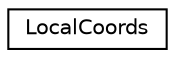 digraph "Graphical Class Hierarchy"
{
  edge [fontname="Helvetica",fontsize="10",labelfontname="Helvetica",labelfontsize="10"];
  node [fontname="Helvetica",fontsize="10",shape=record];
  rankdir="LR";
  Node1 [label="LocalCoords",height=0.2,width=0.4,color="black", fillcolor="white", style="filled",URL="$classLocalCoords.html",tooltip="The LocalCoords represents a set of local coordinates on some level of nested Universes making up the..."];
}

